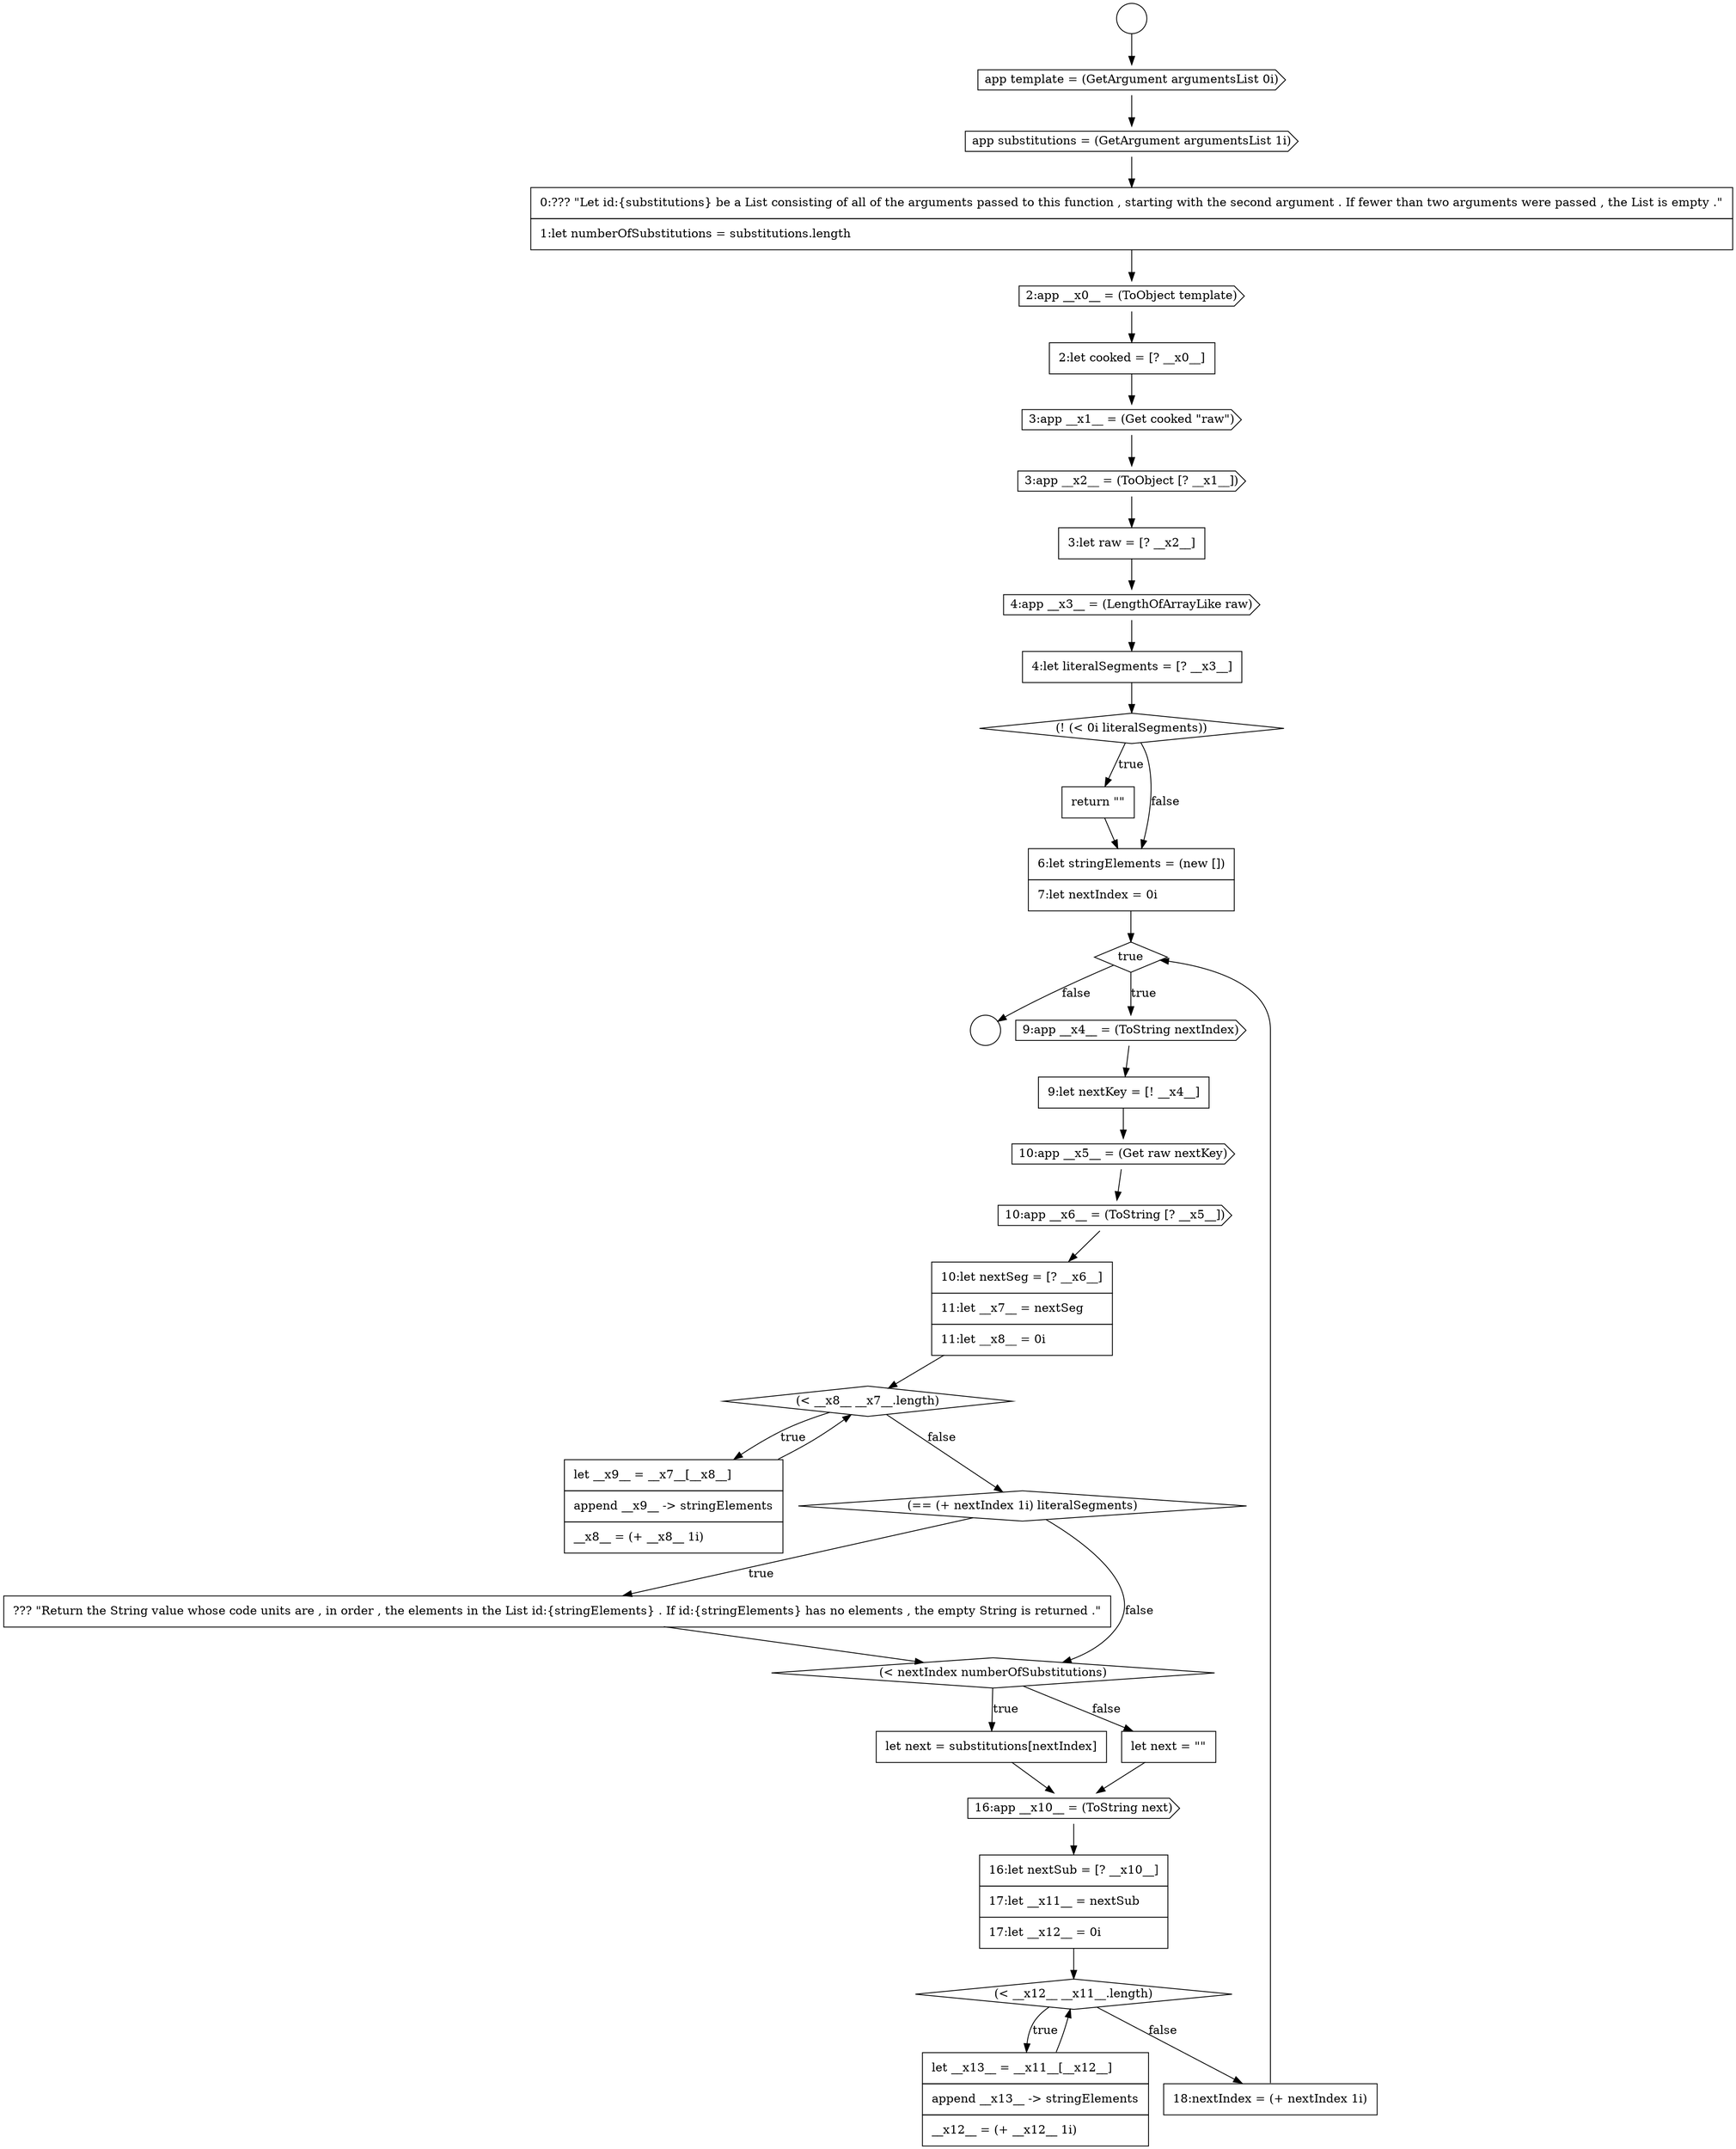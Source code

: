 digraph {
  node13923 [shape=circle label=" " color="black" fillcolor="white" style=filled]
  node13938 [shape=diamond, label=<<font color="black">true</font>> color="black" fillcolor="white" style=filled]
  node13936 [shape=none, margin=0, label=<<font color="black">
    <table border="0" cellborder="1" cellspacing="0" cellpadding="10">
      <tr><td align="left">return &quot;&quot;</td></tr>
    </table>
  </font>> color="black" fillcolor="white" style=filled]
  node13949 [shape=none, margin=0, label=<<font color="black">
    <table border="0" cellborder="1" cellspacing="0" cellpadding="10">
      <tr><td align="left">let next = substitutions[nextIndex]</td></tr>
    </table>
  </font>> color="black" fillcolor="white" style=filled]
  node13924 [shape=circle label=" " color="black" fillcolor="white" style=filled]
  node13928 [shape=cds, label=<<font color="black">2:app __x0__ = (ToObject template)</font>> color="black" fillcolor="white" style=filled]
  node13943 [shape=none, margin=0, label=<<font color="black">
    <table border="0" cellborder="1" cellspacing="0" cellpadding="10">
      <tr><td align="left">10:let nextSeg = [? __x6__]</td></tr>
      <tr><td align="left">11:let __x7__ = nextSeg</td></tr>
      <tr><td align="left">11:let __x8__ = 0i</td></tr>
    </table>
  </font>> color="black" fillcolor="white" style=filled]
  node13932 [shape=none, margin=0, label=<<font color="black">
    <table border="0" cellborder="1" cellspacing="0" cellpadding="10">
      <tr><td align="left">3:let raw = [? __x2__]</td></tr>
    </table>
  </font>> color="black" fillcolor="white" style=filled]
  node13947 [shape=none, margin=0, label=<<font color="black">
    <table border="0" cellborder="1" cellspacing="0" cellpadding="10">
      <tr><td align="left">??? &quot;Return the String value whose code units are , in order , the elements in the List id:{stringElements} . If id:{stringElements} has no elements , the empty String is returned .&quot;</td></tr>
    </table>
  </font>> color="black" fillcolor="white" style=filled]
  node13945 [shape=none, margin=0, label=<<font color="black">
    <table border="0" cellborder="1" cellspacing="0" cellpadding="10">
      <tr><td align="left">let __x9__ = __x7__[__x8__]</td></tr>
      <tr><td align="left">append __x9__ -&gt; stringElements</td></tr>
      <tr><td align="left">__x8__ = (+ __x8__ 1i)</td></tr>
    </table>
  </font>> color="black" fillcolor="white" style=filled]
  node13951 [shape=cds, label=<<font color="black">16:app __x10__ = (ToString next)</font>> color="black" fillcolor="white" style=filled]
  node13934 [shape=none, margin=0, label=<<font color="black">
    <table border="0" cellborder="1" cellspacing="0" cellpadding="10">
      <tr><td align="left">4:let literalSegments = [? __x3__]</td></tr>
    </table>
  </font>> color="black" fillcolor="white" style=filled]
  node13929 [shape=none, margin=0, label=<<font color="black">
    <table border="0" cellborder="1" cellspacing="0" cellpadding="10">
      <tr><td align="left">2:let cooked = [? __x0__]</td></tr>
    </table>
  </font>> color="black" fillcolor="white" style=filled]
  node13954 [shape=none, margin=0, label=<<font color="black">
    <table border="0" cellborder="1" cellspacing="0" cellpadding="10">
      <tr><td align="left">let __x13__ = __x11__[__x12__]</td></tr>
      <tr><td align="left">append __x13__ -&gt; stringElements</td></tr>
      <tr><td align="left">__x12__ = (+ __x12__ 1i)</td></tr>
    </table>
  </font>> color="black" fillcolor="white" style=filled]
  node13941 [shape=cds, label=<<font color="black">10:app __x5__ = (Get raw nextKey)</font>> color="black" fillcolor="white" style=filled]
  node13926 [shape=cds, label=<<font color="black">app substitutions = (GetArgument argumentsList 1i)</font>> color="black" fillcolor="white" style=filled]
  node13937 [shape=none, margin=0, label=<<font color="black">
    <table border="0" cellborder="1" cellspacing="0" cellpadding="10">
      <tr><td align="left">6:let stringElements = (new [])</td></tr>
      <tr><td align="left">7:let nextIndex = 0i</td></tr>
    </table>
  </font>> color="black" fillcolor="white" style=filled]
  node13950 [shape=none, margin=0, label=<<font color="black">
    <table border="0" cellborder="1" cellspacing="0" cellpadding="10">
      <tr><td align="left">let next = &quot;&quot;</td></tr>
    </table>
  </font>> color="black" fillcolor="white" style=filled]
  node13955 [shape=none, margin=0, label=<<font color="black">
    <table border="0" cellborder="1" cellspacing="0" cellpadding="10">
      <tr><td align="left">18:nextIndex = (+ nextIndex 1i)</td></tr>
    </table>
  </font>> color="black" fillcolor="white" style=filled]
  node13933 [shape=cds, label=<<font color="black">4:app __x3__ = (LengthOfArrayLike raw)</font>> color="black" fillcolor="white" style=filled]
  node13942 [shape=cds, label=<<font color="black">10:app __x6__ = (ToString [? __x5__])</font>> color="black" fillcolor="white" style=filled]
  node13927 [shape=none, margin=0, label=<<font color="black">
    <table border="0" cellborder="1" cellspacing="0" cellpadding="10">
      <tr><td align="left">0:??? &quot;Let id:{substitutions} be a List consisting of all of the arguments passed to this function , starting with the second argument . If fewer than two arguments were passed , the List is empty .&quot;</td></tr>
      <tr><td align="left">1:let numberOfSubstitutions = substitutions.length</td></tr>
    </table>
  </font>> color="black" fillcolor="white" style=filled]
  node13946 [shape=diamond, label=<<font color="black">(== (+ nextIndex 1i) literalSegments)</font>> color="black" fillcolor="white" style=filled]
  node13939 [shape=cds, label=<<font color="black">9:app __x4__ = (ToString nextIndex)</font>> color="black" fillcolor="white" style=filled]
  node13952 [shape=none, margin=0, label=<<font color="black">
    <table border="0" cellborder="1" cellspacing="0" cellpadding="10">
      <tr><td align="left">16:let nextSub = [? __x10__]</td></tr>
      <tr><td align="left">17:let __x11__ = nextSub</td></tr>
      <tr><td align="left">17:let __x12__ = 0i</td></tr>
    </table>
  </font>> color="black" fillcolor="white" style=filled]
  node13953 [shape=diamond, label=<<font color="black">(&lt; __x12__ __x11__.length)</font>> color="black" fillcolor="white" style=filled]
  node13935 [shape=diamond, label=<<font color="black">(! (&lt; 0i literalSegments))</font>> color="black" fillcolor="white" style=filled]
  node13930 [shape=cds, label=<<font color="black">3:app __x1__ = (Get cooked &quot;raw&quot;)</font>> color="black" fillcolor="white" style=filled]
  node13940 [shape=none, margin=0, label=<<font color="black">
    <table border="0" cellborder="1" cellspacing="0" cellpadding="10">
      <tr><td align="left">9:let nextKey = [! __x4__]</td></tr>
    </table>
  </font>> color="black" fillcolor="white" style=filled]
  node13944 [shape=diamond, label=<<font color="black">(&lt; __x8__ __x7__.length)</font>> color="black" fillcolor="white" style=filled]
  node13925 [shape=cds, label=<<font color="black">app template = (GetArgument argumentsList 0i)</font>> color="black" fillcolor="white" style=filled]
  node13948 [shape=diamond, label=<<font color="black">(&lt; nextIndex numberOfSubstitutions)</font>> color="black" fillcolor="white" style=filled]
  node13931 [shape=cds, label=<<font color="black">3:app __x2__ = (ToObject [? __x1__])</font>> color="black" fillcolor="white" style=filled]
  node13943 -> node13944 [ color="black"]
  node13949 -> node13951 [ color="black"]
  node13942 -> node13943 [ color="black"]
  node13937 -> node13938 [ color="black"]
  node13926 -> node13927 [ color="black"]
  node13936 -> node13937 [ color="black"]
  node13954 -> node13953 [ color="black"]
  node13927 -> node13928 [ color="black"]
  node13946 -> node13947 [label=<<font color="black">true</font>> color="black"]
  node13946 -> node13948 [label=<<font color="black">false</font>> color="black"]
  node13929 -> node13930 [ color="black"]
  node13939 -> node13940 [ color="black"]
  node13948 -> node13949 [label=<<font color="black">true</font>> color="black"]
  node13948 -> node13950 [label=<<font color="black">false</font>> color="black"]
  node13950 -> node13951 [ color="black"]
  node13952 -> node13953 [ color="black"]
  node13938 -> node13939 [label=<<font color="black">true</font>> color="black"]
  node13938 -> node13924 [label=<<font color="black">false</font>> color="black"]
  node13935 -> node13936 [label=<<font color="black">true</font>> color="black"]
  node13935 -> node13937 [label=<<font color="black">false</font>> color="black"]
  node13951 -> node13952 [ color="black"]
  node13940 -> node13941 [ color="black"]
  node13944 -> node13945 [label=<<font color="black">true</font>> color="black"]
  node13944 -> node13946 [label=<<font color="black">false</font>> color="black"]
  node13947 -> node13948 [ color="black"]
  node13932 -> node13933 [ color="black"]
  node13941 -> node13942 [ color="black"]
  node13930 -> node13931 [ color="black"]
  node13925 -> node13926 [ color="black"]
  node13923 -> node13925 [ color="black"]
  node13955 -> node13938 [ color="black"]
  node13934 -> node13935 [ color="black"]
  node13931 -> node13932 [ color="black"]
  node13945 -> node13944 [ color="black"]
  node13953 -> node13954 [label=<<font color="black">true</font>> color="black"]
  node13953 -> node13955 [label=<<font color="black">false</font>> color="black"]
  node13928 -> node13929 [ color="black"]
  node13933 -> node13934 [ color="black"]
}
